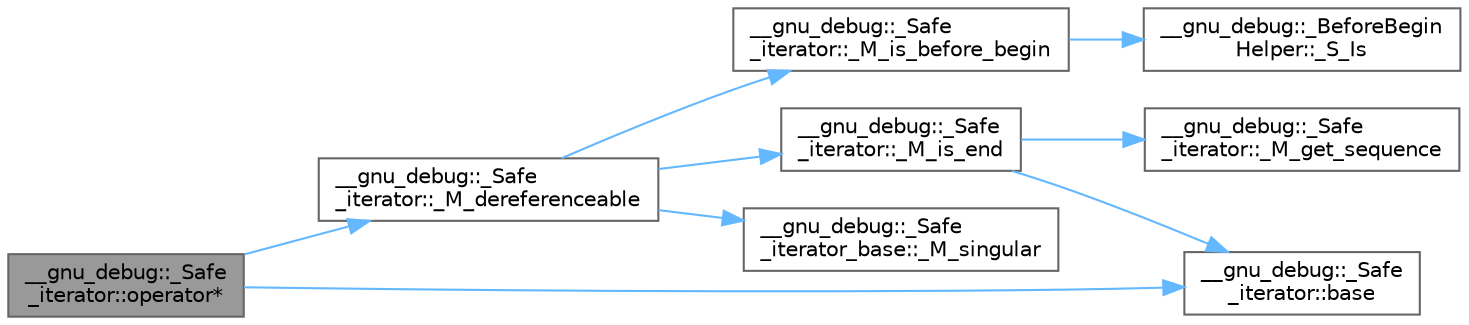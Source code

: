 digraph "__gnu_debug::_Safe_iterator::operator*"
{
 // LATEX_PDF_SIZE
  bgcolor="transparent";
  edge [fontname=Helvetica,fontsize=10,labelfontname=Helvetica,labelfontsize=10];
  node [fontname=Helvetica,fontsize=10,shape=box,height=0.2,width=0.4];
  rankdir="LR";
  Node1 [id="Node000001",label="__gnu_debug::_Safe\l_iterator::operator*",height=0.2,width=0.4,color="gray40", fillcolor="grey60", style="filled", fontcolor="black",tooltip="Iterator dereference."];
  Node1 -> Node2 [id="edge17_Node000001_Node000002",color="steelblue1",style="solid",tooltip=" "];
  Node2 [id="Node000002",label="__gnu_debug::_Safe\l_iterator::_M_dereferenceable",height=0.2,width=0.4,color="grey40", fillcolor="white", style="filled",URL="$class____gnu__debug_1_1___safe__iterator.html#a1653d02083343be4ddbd662070eec301",tooltip="Is the iterator dereferenceable?"];
  Node2 -> Node3 [id="edge18_Node000002_Node000003",color="steelblue1",style="solid",tooltip=" "];
  Node3 [id="Node000003",label="__gnu_debug::_Safe\l_iterator::_M_is_before_begin",height=0.2,width=0.4,color="grey40", fillcolor="white", style="filled",URL="$class____gnu__debug_1_1___safe__iterator.html#ae2340dafeccff234ffc0138e2aa23230",tooltip=" "];
  Node3 -> Node4 [id="edge19_Node000003_Node000004",color="steelblue1",style="solid",tooltip=" "];
  Node4 [id="Node000004",label="__gnu_debug::_BeforeBegin\lHelper::_S_Is",height=0.2,width=0.4,color="grey40", fillcolor="white", style="filled",URL="$struct____gnu__debug_1_1___before_begin_helper.html#a67d9eb6fff1f4678afcd07c005dfdec9",tooltip=" "];
  Node2 -> Node5 [id="edge20_Node000002_Node000005",color="steelblue1",style="solid",tooltip=" "];
  Node5 [id="Node000005",label="__gnu_debug::_Safe\l_iterator::_M_is_end",height=0.2,width=0.4,color="grey40", fillcolor="white", style="filled",URL="$class____gnu__debug_1_1___safe__iterator.html#ac5c54eb2babadef8f12760583730dd85",tooltip="Is this iterator equal to the sequence's end() iterator?"];
  Node5 -> Node6 [id="edge21_Node000005_Node000006",color="steelblue1",style="solid",tooltip=" "];
  Node6 [id="Node000006",label="__gnu_debug::_Safe\l_iterator::_M_get_sequence",height=0.2,width=0.4,color="grey40", fillcolor="white", style="filled",URL="$class____gnu__debug_1_1___safe__iterator.html#a11704a65f7bb3df9b8cf2e63745d8d66",tooltip=" "];
  Node5 -> Node7 [id="edge22_Node000005_Node000007",color="steelblue1",style="solid",tooltip=" "];
  Node7 [id="Node000007",label="__gnu_debug::_Safe\l_iterator::base",height=0.2,width=0.4,color="grey40", fillcolor="white", style="filled",URL="$class____gnu__debug_1_1___safe__iterator.html#a8ab2bd3cab984cb85cd02f1d61ce9931",tooltip="Return the underlying iterator."];
  Node2 -> Node8 [id="edge23_Node000002_Node000008",color="steelblue1",style="solid",tooltip=" "];
  Node8 [id="Node000008",label="__gnu_debug::_Safe\l_iterator_base::_M_singular",height=0.2,width=0.4,color="grey40", fillcolor="white", style="filled",URL="$class____gnu__debug_1_1___safe__iterator__base.html#aefb17f520b7e88212cf86e552d440858",tooltip=" "];
  Node1 -> Node7 [id="edge24_Node000001_Node000007",color="steelblue1",style="solid",tooltip=" "];
}
